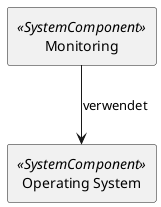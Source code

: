 @startuml

skinparam monochrome true
skinparam componentStyle uml2




show stereotype

rectangle Monitoring as "Monitoring" <<SystemComponent>> {
}

rectangle Operating__F_System as "Operating System" <<SystemComponent>> {
}
Monitoring -down-> Operating__F_System : verwendet 

' Begin Protected Region [[layouting]]

' End Protected Region   [[layouting]]
@enduml
' Actifsource ID=[dc5bfacd-eaac-11e8-88d3-bfc6b992bdec,20b8ef8f-0e1a-11e9-8b4c-f9aec93d8b56,Hash]
